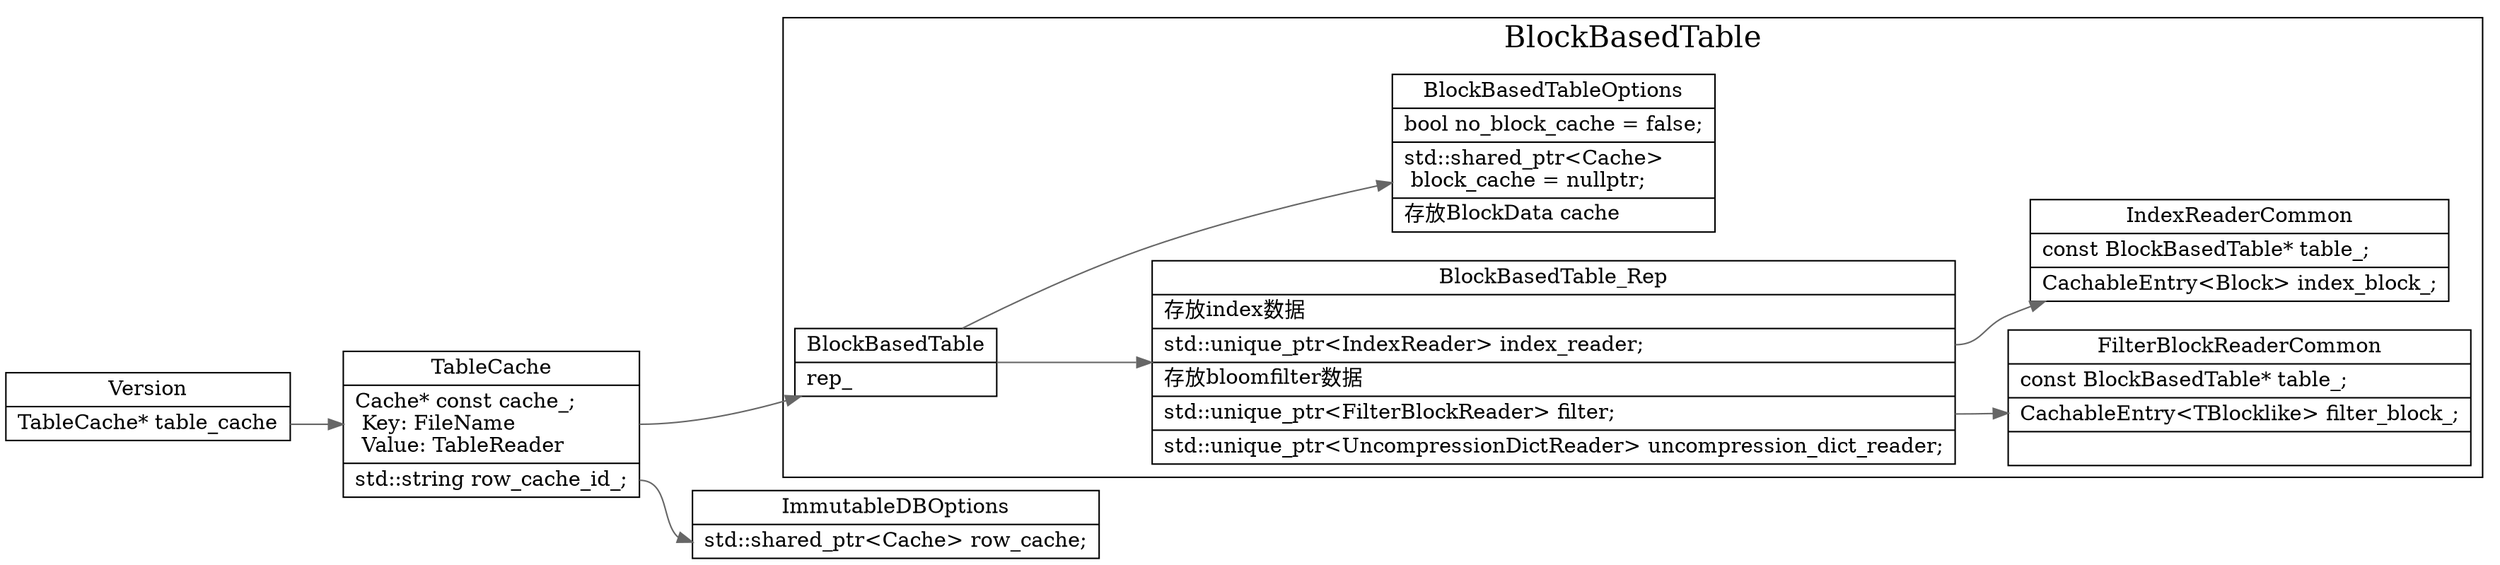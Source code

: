 digraph table_read_cache {
  node[shape=box];
  edge[color=gray40];
  newrank=true;
  rankdir=LR;

  subgraph cluster_BlockBasedTable {
    graph[label="BlockBasedTable";fontsize=20;];
    BlockBasedTable[
      shape="record"
      label="{{
        BlockBasedTable|
        rep_\l
      }}"
    ];
    BlockBasedTable -> BlockBasedTable_Rep;
    BlockBasedTable_Rep[
      shape="record"
      label="{{
        BlockBasedTable_Rep|
          存放index数据\l|
          <IndexReader> std::unique_ptr\<IndexReader\> index_reader;\l|
          存放bloomfilter数据\l|
          <FilterBlockReader> std::unique_ptr\<FilterBlockReader\> filter;\l|
          std::unique_ptr\<UncompressionDictReader\> uncompression_dict_reader;\l
      }}"
    ];
    BlockBasedTable_Rep:IndexReader -> {
      IndexReaderCommon;
    }
    BlockBasedTable_Rep:FilterBlockReader -> FilterBlockReaderCommon;
    FilterBlockReaderCommon[
      shape="record"
      label="{{
        FilterBlockReaderCommon|
          const BlockBasedTable* table_;\l|
          CachableEntry\<TBlocklike\> filter_block_;\l|
      }}"
    ];
    IndexReaderCommon[
      shape="record"
      label="{{
        IndexReaderCommon|
          const BlockBasedTable* table_;\l|
          CachableEntry\<Block\> index_block_;\l
      }}"
    ];
    BlockBasedTable -> BlockBasedTableOptions;
    BlockBasedTableOptions[
      shape="record"
      label="{{
        BlockBasedTableOptions|
          bool no_block_cache = false;\l|
          std::shared_ptr\<Cache\>\l block_cache = nullptr;\l|
          存放BlockData cache\l
      }}"
    ];
  }

  ImmutableDBOptions[
    shape="record"
    label="{{
      ImmutableDBOptions|
        <row_cache> std::shared_ptr\<Cache\> row_cache;\l
    }}"
  ];

  TableCache[
    shape="record"
    label="{{
      TableCache|
        <Cache> Cache* const cache_;\l
        Key: FileName\l
        Value: TableReader\l
        |
        <row_cache_id> std::string row_cache_id_;\l
    }}"
  ];
  TableCache:Cache -> BlockBasedTable;
  TableCache:row_cache_id -> ImmutableDBOptions:row_cache;
  Version[
    shape="record"
    label="{{
      Version|
      <TableCache> TableCache* table_cache
    }}"
  ];
  Version:TableCache -> TableCache;
}
